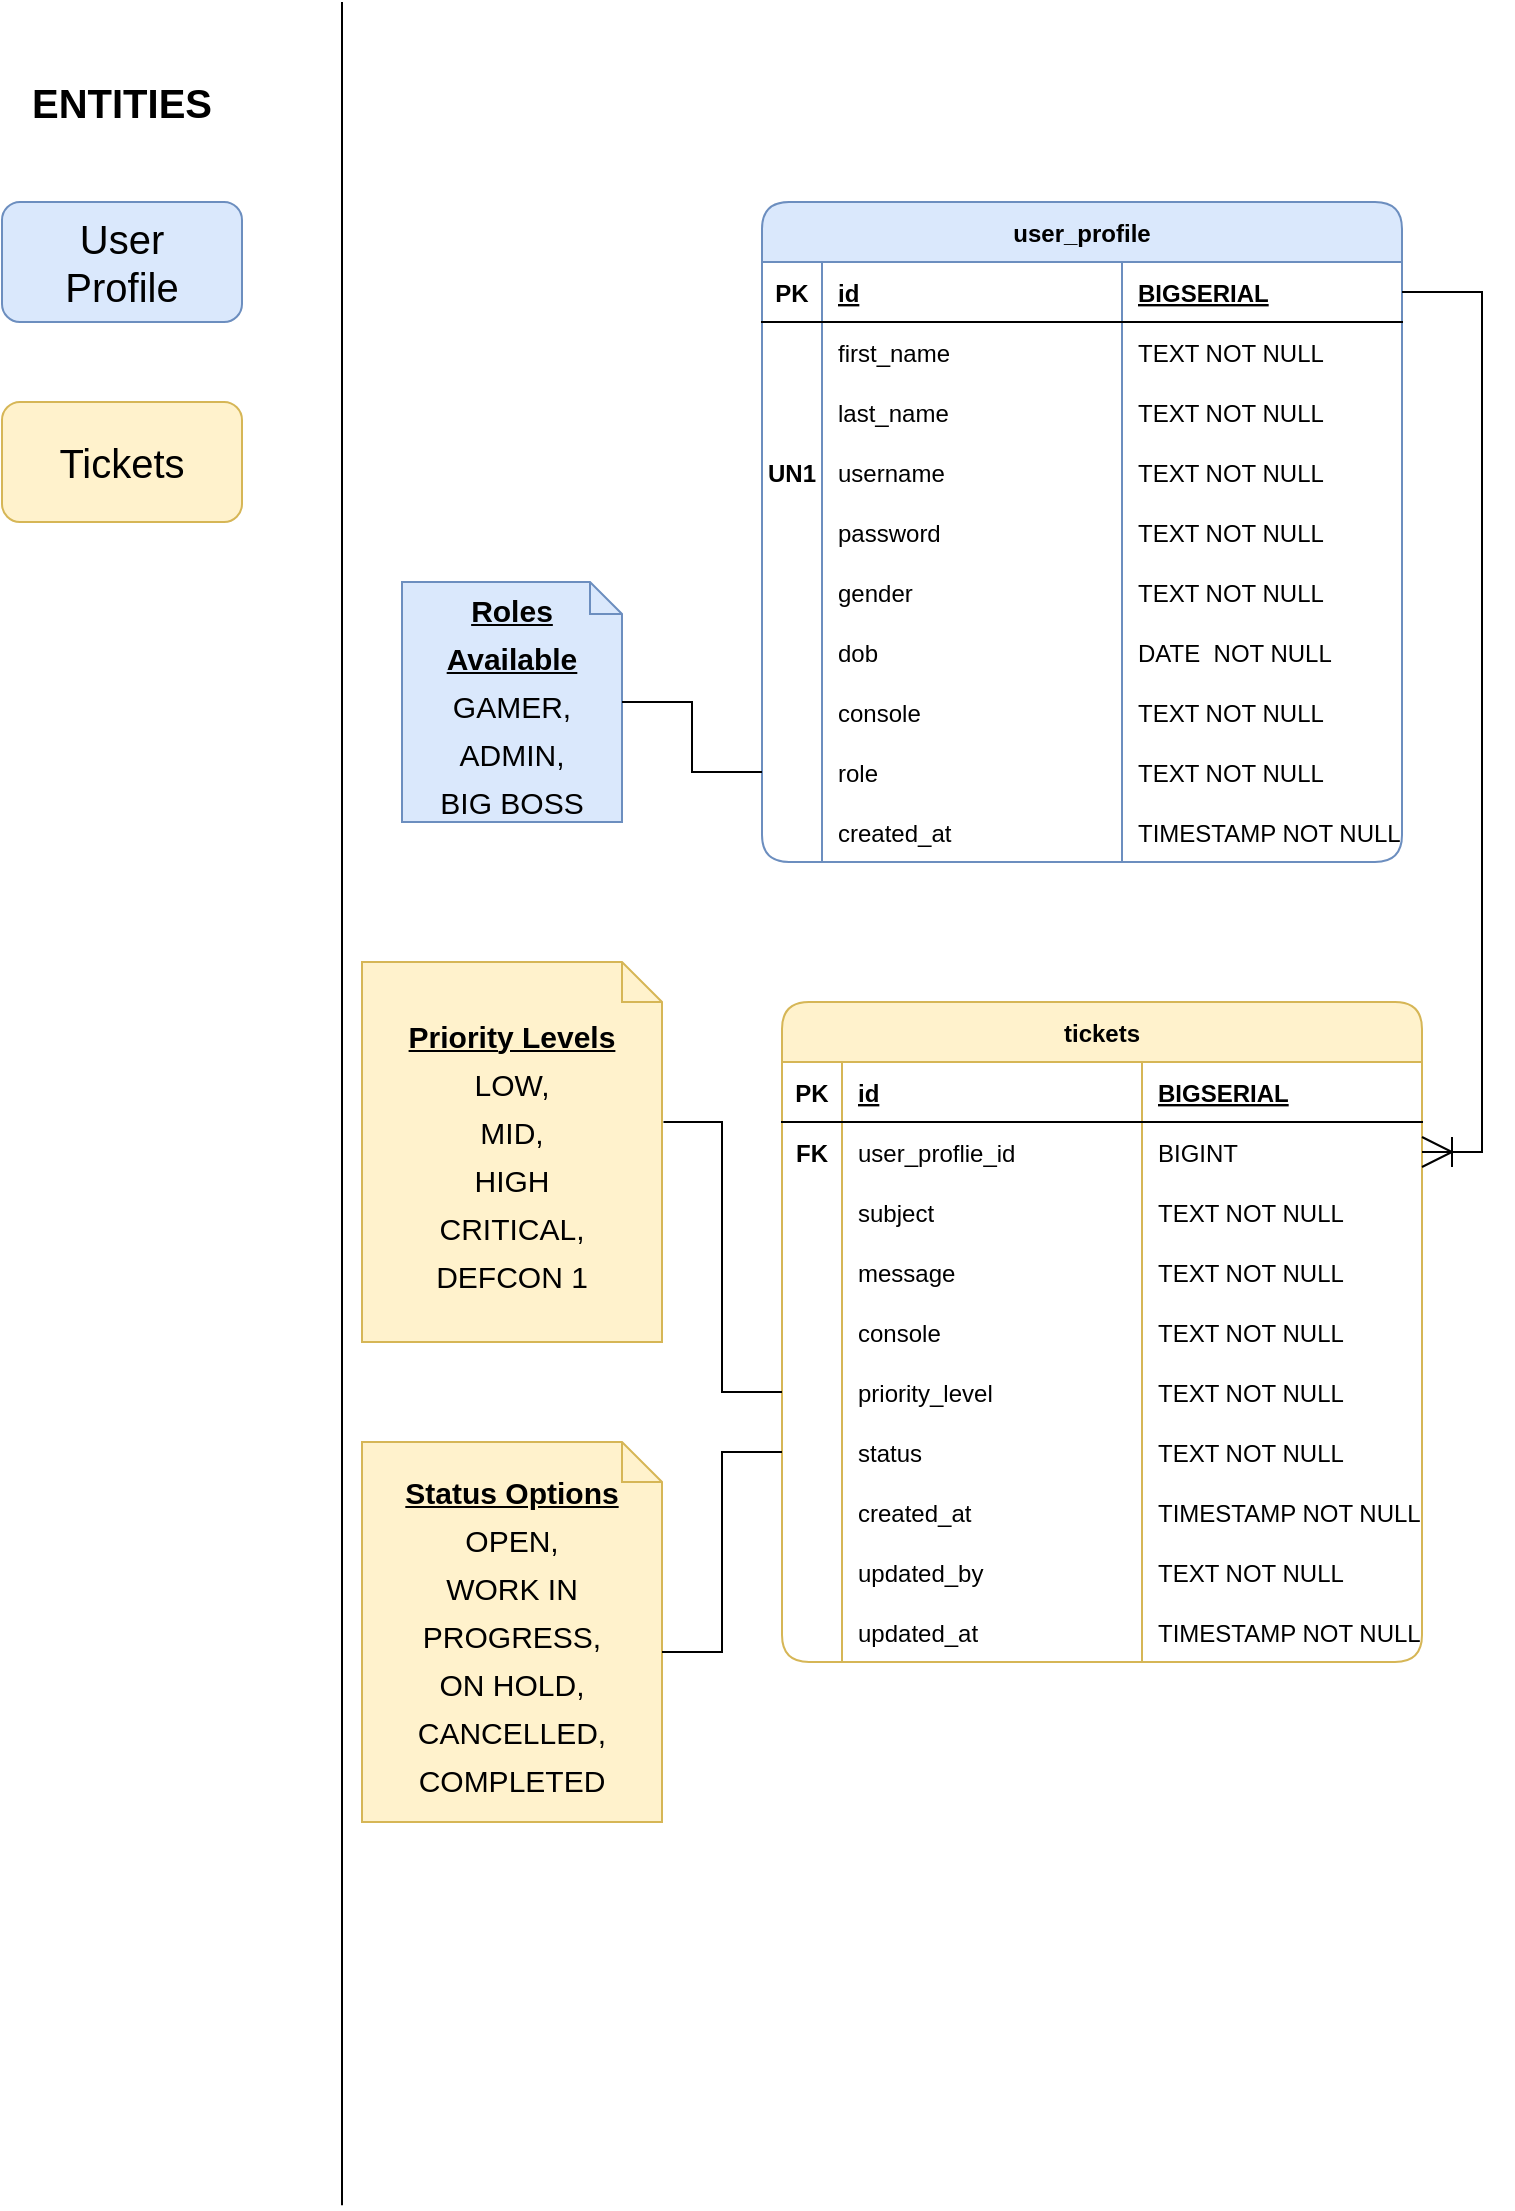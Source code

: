 <mxfile version="20.2.3" type="device"><diagram id="R2lEEEUBdFMjLlhIrx00" name="Page-1"><mxGraphModel dx="1038" dy="641" grid="1" gridSize="10" guides="1" tooltips="1" connect="1" arrows="1" fold="1" page="0" pageScale="1" pageWidth="850" pageHeight="1100" math="0" shadow="0" extFonts="Permanent Marker^https://fonts.googleapis.com/css?family=Permanent+Marker"><root><mxCell id="0"/><mxCell id="1" parent="0"/><mxCell id="s_osD4jcoMsh9Zp9_vfq-1" value="tickets" style="shape=table;startSize=30;container=1;collapsible=1;childLayout=tableLayout;fixedRows=1;rowLines=0;fontStyle=1;align=center;resizeLast=1;rounded=1;fillColor=#fff2cc;strokeColor=#d6b656;" vertex="1" parent="1"><mxGeometry x="420" y="560" width="320" height="330" as="geometry"/></mxCell><mxCell id="s_osD4jcoMsh9Zp9_vfq-2" value="" style="shape=tableRow;horizontal=0;startSize=0;swimlaneHead=0;swimlaneBody=0;fillColor=none;collapsible=0;dropTarget=0;points=[[0,0.5],[1,0.5]];portConstraint=eastwest;top=0;left=0;right=0;bottom=1;" vertex="1" parent="s_osD4jcoMsh9Zp9_vfq-1"><mxGeometry y="30" width="320" height="30" as="geometry"/></mxCell><mxCell id="s_osD4jcoMsh9Zp9_vfq-3" value="PK" style="shape=partialRectangle;connectable=0;fillColor=none;top=0;left=0;bottom=0;right=0;fontStyle=1;overflow=hidden;" vertex="1" parent="s_osD4jcoMsh9Zp9_vfq-2"><mxGeometry width="30" height="30" as="geometry"><mxRectangle width="30" height="30" as="alternateBounds"/></mxGeometry></mxCell><mxCell id="s_osD4jcoMsh9Zp9_vfq-4" value="id" style="shape=partialRectangle;connectable=0;fillColor=none;top=0;left=0;bottom=0;right=0;align=left;spacingLeft=6;fontStyle=5;overflow=hidden;" vertex="1" parent="s_osD4jcoMsh9Zp9_vfq-2"><mxGeometry x="30" width="150" height="30" as="geometry"><mxRectangle width="150" height="30" as="alternateBounds"/></mxGeometry></mxCell><mxCell id="s_osD4jcoMsh9Zp9_vfq-29" value="BIGSERIAL" style="shape=partialRectangle;connectable=0;fillColor=none;top=0;left=0;bottom=0;right=0;align=left;spacingLeft=6;fontStyle=5;overflow=hidden;" vertex="1" parent="s_osD4jcoMsh9Zp9_vfq-2"><mxGeometry x="180" width="140" height="30" as="geometry"><mxRectangle width="140" height="30" as="alternateBounds"/></mxGeometry></mxCell><mxCell id="s_osD4jcoMsh9Zp9_vfq-5" value="" style="shape=tableRow;horizontal=0;startSize=0;swimlaneHead=0;swimlaneBody=0;fillColor=none;collapsible=0;dropTarget=0;points=[[0,0.5],[1,0.5]];portConstraint=eastwest;top=0;left=0;right=0;bottom=0;" vertex="1" parent="s_osD4jcoMsh9Zp9_vfq-1"><mxGeometry y="60" width="320" height="30" as="geometry"/></mxCell><mxCell id="s_osD4jcoMsh9Zp9_vfq-6" value="FK" style="shape=partialRectangle;connectable=0;fillColor=none;top=0;left=0;bottom=0;right=0;editable=1;overflow=hidden;fontStyle=1" vertex="1" parent="s_osD4jcoMsh9Zp9_vfq-5"><mxGeometry width="30" height="30" as="geometry"><mxRectangle width="30" height="30" as="alternateBounds"/></mxGeometry></mxCell><mxCell id="s_osD4jcoMsh9Zp9_vfq-7" value="user_proflie_id" style="shape=partialRectangle;connectable=0;fillColor=none;top=0;left=0;bottom=0;right=0;align=left;spacingLeft=6;overflow=hidden;" vertex="1" parent="s_osD4jcoMsh9Zp9_vfq-5"><mxGeometry x="30" width="150" height="30" as="geometry"><mxRectangle width="150" height="30" as="alternateBounds"/></mxGeometry></mxCell><mxCell id="s_osD4jcoMsh9Zp9_vfq-30" value="BIGINT" style="shape=partialRectangle;connectable=0;fillColor=none;top=0;left=0;bottom=0;right=0;align=left;spacingLeft=6;overflow=hidden;" vertex="1" parent="s_osD4jcoMsh9Zp9_vfq-5"><mxGeometry x="180" width="140" height="30" as="geometry"><mxRectangle width="140" height="30" as="alternateBounds"/></mxGeometry></mxCell><mxCell id="s_osD4jcoMsh9Zp9_vfq-8" value="" style="shape=tableRow;horizontal=0;startSize=0;swimlaneHead=0;swimlaneBody=0;fillColor=none;collapsible=0;dropTarget=0;points=[[0,0.5],[1,0.5]];portConstraint=eastwest;top=0;left=0;right=0;bottom=0;" vertex="1" parent="s_osD4jcoMsh9Zp9_vfq-1"><mxGeometry y="90" width="320" height="30" as="geometry"/></mxCell><mxCell id="s_osD4jcoMsh9Zp9_vfq-9" value="" style="shape=partialRectangle;connectable=0;fillColor=none;top=0;left=0;bottom=0;right=0;editable=1;overflow=hidden;" vertex="1" parent="s_osD4jcoMsh9Zp9_vfq-8"><mxGeometry width="30" height="30" as="geometry"><mxRectangle width="30" height="30" as="alternateBounds"/></mxGeometry></mxCell><mxCell id="s_osD4jcoMsh9Zp9_vfq-10" value="subject" style="shape=partialRectangle;connectable=0;fillColor=none;top=0;left=0;bottom=0;right=0;align=left;spacingLeft=6;overflow=hidden;" vertex="1" parent="s_osD4jcoMsh9Zp9_vfq-8"><mxGeometry x="30" width="150" height="30" as="geometry"><mxRectangle width="150" height="30" as="alternateBounds"/></mxGeometry></mxCell><mxCell id="s_osD4jcoMsh9Zp9_vfq-31" value="TEXT NOT NULL" style="shape=partialRectangle;connectable=0;fillColor=none;top=0;left=0;bottom=0;right=0;align=left;spacingLeft=6;overflow=hidden;" vertex="1" parent="s_osD4jcoMsh9Zp9_vfq-8"><mxGeometry x="180" width="140" height="30" as="geometry"><mxRectangle width="140" height="30" as="alternateBounds"/></mxGeometry></mxCell><mxCell id="s_osD4jcoMsh9Zp9_vfq-83" style="shape=tableRow;horizontal=0;startSize=0;swimlaneHead=0;swimlaneBody=0;fillColor=none;collapsible=0;dropTarget=0;points=[[0,0.5],[1,0.5]];portConstraint=eastwest;top=0;left=0;right=0;bottom=0;" vertex="1" parent="s_osD4jcoMsh9Zp9_vfq-1"><mxGeometry y="120" width="320" height="30" as="geometry"/></mxCell><mxCell id="s_osD4jcoMsh9Zp9_vfq-84" style="shape=partialRectangle;connectable=0;fillColor=none;top=0;left=0;bottom=0;right=0;editable=1;overflow=hidden;" vertex="1" parent="s_osD4jcoMsh9Zp9_vfq-83"><mxGeometry width="30" height="30" as="geometry"><mxRectangle width="30" height="30" as="alternateBounds"/></mxGeometry></mxCell><mxCell id="s_osD4jcoMsh9Zp9_vfq-85" value="message    " style="shape=partialRectangle;connectable=0;fillColor=none;top=0;left=0;bottom=0;right=0;align=left;spacingLeft=6;overflow=hidden;" vertex="1" parent="s_osD4jcoMsh9Zp9_vfq-83"><mxGeometry x="30" width="150" height="30" as="geometry"><mxRectangle width="150" height="30" as="alternateBounds"/></mxGeometry></mxCell><mxCell id="s_osD4jcoMsh9Zp9_vfq-86" value="TEXT NOT NULL" style="shape=partialRectangle;connectable=0;fillColor=none;top=0;left=0;bottom=0;right=0;align=left;spacingLeft=6;overflow=hidden;" vertex="1" parent="s_osD4jcoMsh9Zp9_vfq-83"><mxGeometry x="180" width="140" height="30" as="geometry"><mxRectangle width="140" height="30" as="alternateBounds"/></mxGeometry></mxCell><mxCell id="s_osD4jcoMsh9Zp9_vfq-11" value="" style="shape=tableRow;horizontal=0;startSize=0;swimlaneHead=0;swimlaneBody=0;fillColor=none;collapsible=0;dropTarget=0;points=[[0,0.5],[1,0.5]];portConstraint=eastwest;top=0;left=0;right=0;bottom=0;" vertex="1" parent="s_osD4jcoMsh9Zp9_vfq-1"><mxGeometry y="150" width="320" height="30" as="geometry"/></mxCell><mxCell id="s_osD4jcoMsh9Zp9_vfq-12" value="" style="shape=partialRectangle;connectable=0;fillColor=none;top=0;left=0;bottom=0;right=0;editable=1;overflow=hidden;" vertex="1" parent="s_osD4jcoMsh9Zp9_vfq-11"><mxGeometry width="30" height="30" as="geometry"><mxRectangle width="30" height="30" as="alternateBounds"/></mxGeometry></mxCell><mxCell id="s_osD4jcoMsh9Zp9_vfq-13" value="console" style="shape=partialRectangle;connectable=0;fillColor=none;top=0;left=0;bottom=0;right=0;align=left;spacingLeft=6;overflow=hidden;" vertex="1" parent="s_osD4jcoMsh9Zp9_vfq-11"><mxGeometry x="30" width="150" height="30" as="geometry"><mxRectangle width="150" height="30" as="alternateBounds"/></mxGeometry></mxCell><mxCell id="s_osD4jcoMsh9Zp9_vfq-32" value="TEXT NOT NULL" style="shape=partialRectangle;connectable=0;fillColor=none;top=0;left=0;bottom=0;right=0;align=left;spacingLeft=6;overflow=hidden;" vertex="1" parent="s_osD4jcoMsh9Zp9_vfq-11"><mxGeometry x="180" width="140" height="30" as="geometry"><mxRectangle width="140" height="30" as="alternateBounds"/></mxGeometry></mxCell><mxCell id="s_osD4jcoMsh9Zp9_vfq-17" style="shape=tableRow;horizontal=0;startSize=0;swimlaneHead=0;swimlaneBody=0;fillColor=none;collapsible=0;dropTarget=0;points=[[0,0.5],[1,0.5]];portConstraint=eastwest;top=0;left=0;right=0;bottom=0;" vertex="1" parent="s_osD4jcoMsh9Zp9_vfq-1"><mxGeometry y="180" width="320" height="30" as="geometry"/></mxCell><mxCell id="s_osD4jcoMsh9Zp9_vfq-18" style="shape=partialRectangle;connectable=0;fillColor=none;top=0;left=0;bottom=0;right=0;editable=1;overflow=hidden;" vertex="1" parent="s_osD4jcoMsh9Zp9_vfq-17"><mxGeometry width="30" height="30" as="geometry"><mxRectangle width="30" height="30" as="alternateBounds"/></mxGeometry></mxCell><mxCell id="s_osD4jcoMsh9Zp9_vfq-19" value="priority_level" style="shape=partialRectangle;connectable=0;fillColor=none;top=0;left=0;bottom=0;right=0;align=left;spacingLeft=6;overflow=hidden;" vertex="1" parent="s_osD4jcoMsh9Zp9_vfq-17"><mxGeometry x="30" width="150" height="30" as="geometry"><mxRectangle width="150" height="30" as="alternateBounds"/></mxGeometry></mxCell><mxCell id="s_osD4jcoMsh9Zp9_vfq-33" value="TEXT NOT NULL" style="shape=partialRectangle;connectable=0;fillColor=none;top=0;left=0;bottom=0;right=0;align=left;spacingLeft=6;overflow=hidden;" vertex="1" parent="s_osD4jcoMsh9Zp9_vfq-17"><mxGeometry x="180" width="140" height="30" as="geometry"><mxRectangle width="140" height="30" as="alternateBounds"/></mxGeometry></mxCell><mxCell id="s_osD4jcoMsh9Zp9_vfq-20" style="shape=tableRow;horizontal=0;startSize=0;swimlaneHead=0;swimlaneBody=0;fillColor=none;collapsible=0;dropTarget=0;points=[[0,0.5],[1,0.5]];portConstraint=eastwest;top=0;left=0;right=0;bottom=0;" vertex="1" parent="s_osD4jcoMsh9Zp9_vfq-1"><mxGeometry y="210" width="320" height="30" as="geometry"/></mxCell><mxCell id="s_osD4jcoMsh9Zp9_vfq-21" style="shape=partialRectangle;connectable=0;fillColor=none;top=0;left=0;bottom=0;right=0;editable=1;overflow=hidden;" vertex="1" parent="s_osD4jcoMsh9Zp9_vfq-20"><mxGeometry width="30" height="30" as="geometry"><mxRectangle width="30" height="30" as="alternateBounds"/></mxGeometry></mxCell><mxCell id="s_osD4jcoMsh9Zp9_vfq-22" value="status" style="shape=partialRectangle;connectable=0;fillColor=none;top=0;left=0;bottom=0;right=0;align=left;spacingLeft=6;overflow=hidden;" vertex="1" parent="s_osD4jcoMsh9Zp9_vfq-20"><mxGeometry x="30" width="150" height="30" as="geometry"><mxRectangle width="150" height="30" as="alternateBounds"/></mxGeometry></mxCell><mxCell id="s_osD4jcoMsh9Zp9_vfq-34" value="TEXT NOT NULL" style="shape=partialRectangle;connectable=0;fillColor=none;top=0;left=0;bottom=0;right=0;align=left;spacingLeft=6;overflow=hidden;" vertex="1" parent="s_osD4jcoMsh9Zp9_vfq-20"><mxGeometry x="180" width="140" height="30" as="geometry"><mxRectangle width="140" height="30" as="alternateBounds"/></mxGeometry></mxCell><mxCell id="s_osD4jcoMsh9Zp9_vfq-23" style="shape=tableRow;horizontal=0;startSize=0;swimlaneHead=0;swimlaneBody=0;fillColor=none;collapsible=0;dropTarget=0;points=[[0,0.5],[1,0.5]];portConstraint=eastwest;top=0;left=0;right=0;bottom=0;" vertex="1" parent="s_osD4jcoMsh9Zp9_vfq-1"><mxGeometry y="240" width="320" height="30" as="geometry"/></mxCell><mxCell id="s_osD4jcoMsh9Zp9_vfq-24" style="shape=partialRectangle;connectable=0;fillColor=none;top=0;left=0;bottom=0;right=0;editable=1;overflow=hidden;" vertex="1" parent="s_osD4jcoMsh9Zp9_vfq-23"><mxGeometry width="30" height="30" as="geometry"><mxRectangle width="30" height="30" as="alternateBounds"/></mxGeometry></mxCell><mxCell id="s_osD4jcoMsh9Zp9_vfq-25" value="created_at" style="shape=partialRectangle;connectable=0;fillColor=none;top=0;left=0;bottom=0;right=0;align=left;spacingLeft=6;overflow=hidden;" vertex="1" parent="s_osD4jcoMsh9Zp9_vfq-23"><mxGeometry x="30" width="150" height="30" as="geometry"><mxRectangle width="150" height="30" as="alternateBounds"/></mxGeometry></mxCell><mxCell id="s_osD4jcoMsh9Zp9_vfq-35" value="TIMESTAMP NOT NULL" style="shape=partialRectangle;connectable=0;fillColor=none;top=0;left=0;bottom=0;right=0;align=left;spacingLeft=6;overflow=hidden;" vertex="1" parent="s_osD4jcoMsh9Zp9_vfq-23"><mxGeometry x="180" width="140" height="30" as="geometry"><mxRectangle width="140" height="30" as="alternateBounds"/></mxGeometry></mxCell><mxCell id="s_osD4jcoMsh9Zp9_vfq-26" style="shape=tableRow;horizontal=0;startSize=0;swimlaneHead=0;swimlaneBody=0;fillColor=none;collapsible=0;dropTarget=0;points=[[0,0.5],[1,0.5]];portConstraint=eastwest;top=0;left=0;right=0;bottom=0;" vertex="1" parent="s_osD4jcoMsh9Zp9_vfq-1"><mxGeometry y="270" width="320" height="30" as="geometry"/></mxCell><mxCell id="s_osD4jcoMsh9Zp9_vfq-27" style="shape=partialRectangle;connectable=0;fillColor=none;top=0;left=0;bottom=0;right=0;editable=1;overflow=hidden;" vertex="1" parent="s_osD4jcoMsh9Zp9_vfq-26"><mxGeometry width="30" height="30" as="geometry"><mxRectangle width="30" height="30" as="alternateBounds"/></mxGeometry></mxCell><mxCell id="s_osD4jcoMsh9Zp9_vfq-28" value="updated_by" style="shape=partialRectangle;connectable=0;fillColor=none;top=0;left=0;bottom=0;right=0;align=left;spacingLeft=6;overflow=hidden;" vertex="1" parent="s_osD4jcoMsh9Zp9_vfq-26"><mxGeometry x="30" width="150" height="30" as="geometry"><mxRectangle width="150" height="30" as="alternateBounds"/></mxGeometry></mxCell><mxCell id="s_osD4jcoMsh9Zp9_vfq-36" value="TEXT NOT NULL" style="shape=partialRectangle;connectable=0;fillColor=none;top=0;left=0;bottom=0;right=0;align=left;spacingLeft=6;overflow=hidden;" vertex="1" parent="s_osD4jcoMsh9Zp9_vfq-26"><mxGeometry x="180" width="140" height="30" as="geometry"><mxRectangle width="140" height="30" as="alternateBounds"/></mxGeometry></mxCell><mxCell id="s_osD4jcoMsh9Zp9_vfq-79" style="shape=tableRow;horizontal=0;startSize=0;swimlaneHead=0;swimlaneBody=0;fillColor=none;collapsible=0;dropTarget=0;points=[[0,0.5],[1,0.5]];portConstraint=eastwest;top=0;left=0;right=0;bottom=0;" vertex="1" parent="s_osD4jcoMsh9Zp9_vfq-1"><mxGeometry y="300" width="320" height="30" as="geometry"/></mxCell><mxCell id="s_osD4jcoMsh9Zp9_vfq-80" style="shape=partialRectangle;connectable=0;fillColor=none;top=0;left=0;bottom=0;right=0;editable=1;overflow=hidden;" vertex="1" parent="s_osD4jcoMsh9Zp9_vfq-79"><mxGeometry width="30" height="30" as="geometry"><mxRectangle width="30" height="30" as="alternateBounds"/></mxGeometry></mxCell><mxCell id="s_osD4jcoMsh9Zp9_vfq-81" value="updated_at" style="shape=partialRectangle;connectable=0;fillColor=none;top=0;left=0;bottom=0;right=0;align=left;spacingLeft=6;overflow=hidden;" vertex="1" parent="s_osD4jcoMsh9Zp9_vfq-79"><mxGeometry x="30" width="150" height="30" as="geometry"><mxRectangle width="150" height="30" as="alternateBounds"/></mxGeometry></mxCell><mxCell id="s_osD4jcoMsh9Zp9_vfq-82" value="TIMESTAMP NOT NULL" style="shape=partialRectangle;connectable=0;fillColor=none;top=0;left=0;bottom=0;right=0;align=left;spacingLeft=6;overflow=hidden;" vertex="1" parent="s_osD4jcoMsh9Zp9_vfq-79"><mxGeometry x="180" width="140" height="30" as="geometry"><mxRectangle width="140" height="30" as="alternateBounds"/></mxGeometry></mxCell><mxCell id="s_osD4jcoMsh9Zp9_vfq-14" value="ENTITIES" style="text;html=1;strokeColor=none;fillColor=none;align=center;verticalAlign=middle;whiteSpace=wrap;rounded=0;fontStyle=1;fontSize=20;" vertex="1" parent="1"><mxGeometry x="60" y="100" width="60" height="20" as="geometry"/></mxCell><mxCell id="s_osD4jcoMsh9Zp9_vfq-15" value="User&lt;br&gt;Profile" style="rounded=1;whiteSpace=wrap;html=1;fontSize=20;fillColor=#dae8fc;strokeColor=#6c8ebf;" vertex="1" parent="1"><mxGeometry x="30" y="160" width="120" height="60" as="geometry"/></mxCell><mxCell id="s_osD4jcoMsh9Zp9_vfq-16" value="Tickets" style="rounded=1;whiteSpace=wrap;html=1;fontSize=20;fillColor=#fff2cc;strokeColor=#d6b656;" vertex="1" parent="1"><mxGeometry x="30" y="260" width="120" height="60" as="geometry"/></mxCell><mxCell id="s_osD4jcoMsh9Zp9_vfq-38" value="" style="endArrow=none;html=1;rounded=0;fontSize=20;" edge="1" parent="1"><mxGeometry width="50" height="50" relative="1" as="geometry"><mxPoint x="200" y="1161.6" as="sourcePoint"/><mxPoint x="200" y="60" as="targetPoint"/></mxGeometry></mxCell><mxCell id="s_osD4jcoMsh9Zp9_vfq-39" value="user_profile" style="shape=table;startSize=30;container=1;collapsible=1;childLayout=tableLayout;fixedRows=1;rowLines=0;fontStyle=1;align=center;resizeLast=1;rounded=1;fillColor=#dae8fc;strokeColor=#6c8ebf;" vertex="1" parent="1"><mxGeometry x="410" y="160" width="320" height="330" as="geometry"/></mxCell><mxCell id="s_osD4jcoMsh9Zp9_vfq-40" value="" style="shape=tableRow;horizontal=0;startSize=0;swimlaneHead=0;swimlaneBody=0;fillColor=none;collapsible=0;dropTarget=0;points=[[0,0.5],[1,0.5]];portConstraint=eastwest;top=0;left=0;right=0;bottom=1;" vertex="1" parent="s_osD4jcoMsh9Zp9_vfq-39"><mxGeometry y="30" width="320" height="30" as="geometry"/></mxCell><mxCell id="s_osD4jcoMsh9Zp9_vfq-41" value="PK" style="shape=partialRectangle;connectable=0;fillColor=none;top=0;left=0;bottom=0;right=0;fontStyle=1;overflow=hidden;" vertex="1" parent="s_osD4jcoMsh9Zp9_vfq-40"><mxGeometry width="30" height="30" as="geometry"><mxRectangle width="30" height="30" as="alternateBounds"/></mxGeometry></mxCell><mxCell id="s_osD4jcoMsh9Zp9_vfq-42" value="id" style="shape=partialRectangle;connectable=0;fillColor=none;top=0;left=0;bottom=0;right=0;align=left;spacingLeft=6;fontStyle=5;overflow=hidden;" vertex="1" parent="s_osD4jcoMsh9Zp9_vfq-40"><mxGeometry x="30" width="150" height="30" as="geometry"><mxRectangle width="150" height="30" as="alternateBounds"/></mxGeometry></mxCell><mxCell id="s_osD4jcoMsh9Zp9_vfq-43" value="BIGSERIAL" style="shape=partialRectangle;connectable=0;fillColor=none;top=0;left=0;bottom=0;right=0;align=left;spacingLeft=6;fontStyle=5;overflow=hidden;" vertex="1" parent="s_osD4jcoMsh9Zp9_vfq-40"><mxGeometry x="180" width="140" height="30" as="geometry"><mxRectangle width="140" height="30" as="alternateBounds"/></mxGeometry></mxCell><mxCell id="s_osD4jcoMsh9Zp9_vfq-44" value="" style="shape=tableRow;horizontal=0;startSize=0;swimlaneHead=0;swimlaneBody=0;fillColor=none;collapsible=0;dropTarget=0;points=[[0,0.5],[1,0.5]];portConstraint=eastwest;top=0;left=0;right=0;bottom=0;" vertex="1" parent="s_osD4jcoMsh9Zp9_vfq-39"><mxGeometry y="60" width="320" height="30" as="geometry"/></mxCell><mxCell id="s_osD4jcoMsh9Zp9_vfq-45" value="" style="shape=partialRectangle;connectable=0;fillColor=none;top=0;left=0;bottom=0;right=0;editable=1;overflow=hidden;" vertex="1" parent="s_osD4jcoMsh9Zp9_vfq-44"><mxGeometry width="30" height="30" as="geometry"><mxRectangle width="30" height="30" as="alternateBounds"/></mxGeometry></mxCell><mxCell id="s_osD4jcoMsh9Zp9_vfq-46" value="first_name" style="shape=partialRectangle;connectable=0;fillColor=none;top=0;left=0;bottom=0;right=0;align=left;spacingLeft=6;overflow=hidden;" vertex="1" parent="s_osD4jcoMsh9Zp9_vfq-44"><mxGeometry x="30" width="150" height="30" as="geometry"><mxRectangle width="150" height="30" as="alternateBounds"/></mxGeometry></mxCell><mxCell id="s_osD4jcoMsh9Zp9_vfq-47" value="TEXT NOT NULL" style="shape=partialRectangle;connectable=0;fillColor=none;top=0;left=0;bottom=0;right=0;align=left;spacingLeft=6;overflow=hidden;" vertex="1" parent="s_osD4jcoMsh9Zp9_vfq-44"><mxGeometry x="180" width="140" height="30" as="geometry"><mxRectangle width="140" height="30" as="alternateBounds"/></mxGeometry></mxCell><mxCell id="s_osD4jcoMsh9Zp9_vfq-48" value="" style="shape=tableRow;horizontal=0;startSize=0;swimlaneHead=0;swimlaneBody=0;fillColor=none;collapsible=0;dropTarget=0;points=[[0,0.5],[1,0.5]];portConstraint=eastwest;top=0;left=0;right=0;bottom=0;" vertex="1" parent="s_osD4jcoMsh9Zp9_vfq-39"><mxGeometry y="90" width="320" height="30" as="geometry"/></mxCell><mxCell id="s_osD4jcoMsh9Zp9_vfq-49" value="" style="shape=partialRectangle;connectable=0;fillColor=none;top=0;left=0;bottom=0;right=0;editable=1;overflow=hidden;" vertex="1" parent="s_osD4jcoMsh9Zp9_vfq-48"><mxGeometry width="30" height="30" as="geometry"><mxRectangle width="30" height="30" as="alternateBounds"/></mxGeometry></mxCell><mxCell id="s_osD4jcoMsh9Zp9_vfq-50" value="last_name" style="shape=partialRectangle;connectable=0;fillColor=none;top=0;left=0;bottom=0;right=0;align=left;spacingLeft=6;overflow=hidden;" vertex="1" parent="s_osD4jcoMsh9Zp9_vfq-48"><mxGeometry x="30" width="150" height="30" as="geometry"><mxRectangle width="150" height="30" as="alternateBounds"/></mxGeometry></mxCell><mxCell id="s_osD4jcoMsh9Zp9_vfq-51" value="TEXT NOT NULL" style="shape=partialRectangle;connectable=0;fillColor=none;top=0;left=0;bottom=0;right=0;align=left;spacingLeft=6;overflow=hidden;" vertex="1" parent="s_osD4jcoMsh9Zp9_vfq-48"><mxGeometry x="180" width="140" height="30" as="geometry"><mxRectangle width="140" height="30" as="alternateBounds"/></mxGeometry></mxCell><mxCell id="s_osD4jcoMsh9Zp9_vfq-52" value="" style="shape=tableRow;horizontal=0;startSize=0;swimlaneHead=0;swimlaneBody=0;fillColor=none;collapsible=0;dropTarget=0;points=[[0,0.5],[1,0.5]];portConstraint=eastwest;top=0;left=0;right=0;bottom=0;" vertex="1" parent="s_osD4jcoMsh9Zp9_vfq-39"><mxGeometry y="120" width="320" height="30" as="geometry"/></mxCell><mxCell id="s_osD4jcoMsh9Zp9_vfq-53" value="UN1" style="shape=partialRectangle;connectable=0;fillColor=none;top=0;left=0;bottom=0;right=0;editable=1;overflow=hidden;fontStyle=1" vertex="1" parent="s_osD4jcoMsh9Zp9_vfq-52"><mxGeometry width="30" height="30" as="geometry"><mxRectangle width="30" height="30" as="alternateBounds"/></mxGeometry></mxCell><mxCell id="s_osD4jcoMsh9Zp9_vfq-54" value="username" style="shape=partialRectangle;connectable=0;fillColor=none;top=0;left=0;bottom=0;right=0;align=left;spacingLeft=6;overflow=hidden;" vertex="1" parent="s_osD4jcoMsh9Zp9_vfq-52"><mxGeometry x="30" width="150" height="30" as="geometry"><mxRectangle width="150" height="30" as="alternateBounds"/></mxGeometry></mxCell><mxCell id="s_osD4jcoMsh9Zp9_vfq-55" value="TEXT NOT NULL" style="shape=partialRectangle;connectable=0;fillColor=none;top=0;left=0;bottom=0;right=0;align=left;spacingLeft=6;overflow=hidden;" vertex="1" parent="s_osD4jcoMsh9Zp9_vfq-52"><mxGeometry x="180" width="140" height="30" as="geometry"><mxRectangle width="140" height="30" as="alternateBounds"/></mxGeometry></mxCell><mxCell id="s_osD4jcoMsh9Zp9_vfq-56" style="shape=tableRow;horizontal=0;startSize=0;swimlaneHead=0;swimlaneBody=0;fillColor=none;collapsible=0;dropTarget=0;points=[[0,0.5],[1,0.5]];portConstraint=eastwest;top=0;left=0;right=0;bottom=0;" vertex="1" parent="s_osD4jcoMsh9Zp9_vfq-39"><mxGeometry y="150" width="320" height="30" as="geometry"/></mxCell><mxCell id="s_osD4jcoMsh9Zp9_vfq-57" style="shape=partialRectangle;connectable=0;fillColor=none;top=0;left=0;bottom=0;right=0;editable=1;overflow=hidden;" vertex="1" parent="s_osD4jcoMsh9Zp9_vfq-56"><mxGeometry width="30" height="30" as="geometry"><mxRectangle width="30" height="30" as="alternateBounds"/></mxGeometry></mxCell><mxCell id="s_osD4jcoMsh9Zp9_vfq-58" value="password" style="shape=partialRectangle;connectable=0;fillColor=none;top=0;left=0;bottom=0;right=0;align=left;spacingLeft=6;overflow=hidden;" vertex="1" parent="s_osD4jcoMsh9Zp9_vfq-56"><mxGeometry x="30" width="150" height="30" as="geometry"><mxRectangle width="150" height="30" as="alternateBounds"/></mxGeometry></mxCell><mxCell id="s_osD4jcoMsh9Zp9_vfq-59" value="TEXT NOT NULL" style="shape=partialRectangle;connectable=0;fillColor=none;top=0;left=0;bottom=0;right=0;align=left;spacingLeft=6;overflow=hidden;" vertex="1" parent="s_osD4jcoMsh9Zp9_vfq-56"><mxGeometry x="180" width="140" height="30" as="geometry"><mxRectangle width="140" height="30" as="alternateBounds"/></mxGeometry></mxCell><mxCell id="s_osD4jcoMsh9Zp9_vfq-60" style="shape=tableRow;horizontal=0;startSize=0;swimlaneHead=0;swimlaneBody=0;fillColor=none;collapsible=0;dropTarget=0;points=[[0,0.5],[1,0.5]];portConstraint=eastwest;top=0;left=0;right=0;bottom=0;" vertex="1" parent="s_osD4jcoMsh9Zp9_vfq-39"><mxGeometry y="180" width="320" height="30" as="geometry"/></mxCell><mxCell id="s_osD4jcoMsh9Zp9_vfq-61" style="shape=partialRectangle;connectable=0;fillColor=none;top=0;left=0;bottom=0;right=0;editable=1;overflow=hidden;" vertex="1" parent="s_osD4jcoMsh9Zp9_vfq-60"><mxGeometry width="30" height="30" as="geometry"><mxRectangle width="30" height="30" as="alternateBounds"/></mxGeometry></mxCell><mxCell id="s_osD4jcoMsh9Zp9_vfq-62" value="gender" style="shape=partialRectangle;connectable=0;fillColor=none;top=0;left=0;bottom=0;right=0;align=left;spacingLeft=6;overflow=hidden;" vertex="1" parent="s_osD4jcoMsh9Zp9_vfq-60"><mxGeometry x="30" width="150" height="30" as="geometry"><mxRectangle width="150" height="30" as="alternateBounds"/></mxGeometry></mxCell><mxCell id="s_osD4jcoMsh9Zp9_vfq-63" value="TEXT NOT NULL" style="shape=partialRectangle;connectable=0;fillColor=none;top=0;left=0;bottom=0;right=0;align=left;spacingLeft=6;overflow=hidden;" vertex="1" parent="s_osD4jcoMsh9Zp9_vfq-60"><mxGeometry x="180" width="140" height="30" as="geometry"><mxRectangle width="140" height="30" as="alternateBounds"/></mxGeometry></mxCell><mxCell id="s_osD4jcoMsh9Zp9_vfq-64" style="shape=tableRow;horizontal=0;startSize=0;swimlaneHead=0;swimlaneBody=0;fillColor=none;collapsible=0;dropTarget=0;points=[[0,0.5],[1,0.5]];portConstraint=eastwest;top=0;left=0;right=0;bottom=0;" vertex="1" parent="s_osD4jcoMsh9Zp9_vfq-39"><mxGeometry y="210" width="320" height="30" as="geometry"/></mxCell><mxCell id="s_osD4jcoMsh9Zp9_vfq-65" style="shape=partialRectangle;connectable=0;fillColor=none;top=0;left=0;bottom=0;right=0;editable=1;overflow=hidden;" vertex="1" parent="s_osD4jcoMsh9Zp9_vfq-64"><mxGeometry width="30" height="30" as="geometry"><mxRectangle width="30" height="30" as="alternateBounds"/></mxGeometry></mxCell><mxCell id="s_osD4jcoMsh9Zp9_vfq-66" value="dob" style="shape=partialRectangle;connectable=0;fillColor=none;top=0;left=0;bottom=0;right=0;align=left;spacingLeft=6;overflow=hidden;" vertex="1" parent="s_osD4jcoMsh9Zp9_vfq-64"><mxGeometry x="30" width="150" height="30" as="geometry"><mxRectangle width="150" height="30" as="alternateBounds"/></mxGeometry></mxCell><mxCell id="s_osD4jcoMsh9Zp9_vfq-67" value="DATE  NOT NULL" style="shape=partialRectangle;connectable=0;fillColor=none;top=0;left=0;bottom=0;right=0;align=left;spacingLeft=6;overflow=hidden;" vertex="1" parent="s_osD4jcoMsh9Zp9_vfq-64"><mxGeometry x="180" width="140" height="30" as="geometry"><mxRectangle width="140" height="30" as="alternateBounds"/></mxGeometry></mxCell><mxCell id="s_osD4jcoMsh9Zp9_vfq-87" style="shape=tableRow;horizontal=0;startSize=0;swimlaneHead=0;swimlaneBody=0;fillColor=none;collapsible=0;dropTarget=0;points=[[0,0.5],[1,0.5]];portConstraint=eastwest;top=0;left=0;right=0;bottom=0;" vertex="1" parent="s_osD4jcoMsh9Zp9_vfq-39"><mxGeometry y="240" width="320" height="30" as="geometry"/></mxCell><mxCell id="s_osD4jcoMsh9Zp9_vfq-88" style="shape=partialRectangle;connectable=0;fillColor=none;top=0;left=0;bottom=0;right=0;editable=1;overflow=hidden;" vertex="1" parent="s_osD4jcoMsh9Zp9_vfq-87"><mxGeometry width="30" height="30" as="geometry"><mxRectangle width="30" height="30" as="alternateBounds"/></mxGeometry></mxCell><mxCell id="s_osD4jcoMsh9Zp9_vfq-89" value="console" style="shape=partialRectangle;connectable=0;fillColor=none;top=0;left=0;bottom=0;right=0;align=left;spacingLeft=6;overflow=hidden;" vertex="1" parent="s_osD4jcoMsh9Zp9_vfq-87"><mxGeometry x="30" width="150" height="30" as="geometry"><mxRectangle width="150" height="30" as="alternateBounds"/></mxGeometry></mxCell><mxCell id="s_osD4jcoMsh9Zp9_vfq-90" value="TEXT NOT NULL" style="shape=partialRectangle;connectable=0;fillColor=none;top=0;left=0;bottom=0;right=0;align=left;spacingLeft=6;overflow=hidden;" vertex="1" parent="s_osD4jcoMsh9Zp9_vfq-87"><mxGeometry x="180" width="140" height="30" as="geometry"><mxRectangle width="140" height="30" as="alternateBounds"/></mxGeometry></mxCell><mxCell id="s_osD4jcoMsh9Zp9_vfq-68" style="shape=tableRow;horizontal=0;startSize=0;swimlaneHead=0;swimlaneBody=0;fillColor=none;collapsible=0;dropTarget=0;points=[[0,0.5],[1,0.5]];portConstraint=eastwest;top=0;left=0;right=0;bottom=0;" vertex="1" parent="s_osD4jcoMsh9Zp9_vfq-39"><mxGeometry y="270" width="320" height="30" as="geometry"/></mxCell><mxCell id="s_osD4jcoMsh9Zp9_vfq-69" style="shape=partialRectangle;connectable=0;fillColor=none;top=0;left=0;bottom=0;right=0;editable=1;overflow=hidden;" vertex="1" parent="s_osD4jcoMsh9Zp9_vfq-68"><mxGeometry width="30" height="30" as="geometry"><mxRectangle width="30" height="30" as="alternateBounds"/></mxGeometry></mxCell><mxCell id="s_osD4jcoMsh9Zp9_vfq-70" value="role" style="shape=partialRectangle;connectable=0;fillColor=none;top=0;left=0;bottom=0;right=0;align=left;spacingLeft=6;overflow=hidden;" vertex="1" parent="s_osD4jcoMsh9Zp9_vfq-68"><mxGeometry x="30" width="150" height="30" as="geometry"><mxRectangle width="150" height="30" as="alternateBounds"/></mxGeometry></mxCell><mxCell id="s_osD4jcoMsh9Zp9_vfq-71" value="TEXT NOT NULL" style="shape=partialRectangle;connectable=0;fillColor=none;top=0;left=0;bottom=0;right=0;align=left;spacingLeft=6;overflow=hidden;" vertex="1" parent="s_osD4jcoMsh9Zp9_vfq-68"><mxGeometry x="180" width="140" height="30" as="geometry"><mxRectangle width="140" height="30" as="alternateBounds"/></mxGeometry></mxCell><mxCell id="s_osD4jcoMsh9Zp9_vfq-73" style="shape=tableRow;horizontal=0;startSize=0;swimlaneHead=0;swimlaneBody=0;fillColor=none;collapsible=0;dropTarget=0;points=[[0,0.5],[1,0.5]];portConstraint=eastwest;top=0;left=0;right=0;bottom=0;" vertex="1" parent="s_osD4jcoMsh9Zp9_vfq-39"><mxGeometry y="300" width="320" height="30" as="geometry"/></mxCell><mxCell id="s_osD4jcoMsh9Zp9_vfq-74" style="shape=partialRectangle;connectable=0;fillColor=none;top=0;left=0;bottom=0;right=0;editable=1;overflow=hidden;" vertex="1" parent="s_osD4jcoMsh9Zp9_vfq-73"><mxGeometry width="30" height="30" as="geometry"><mxRectangle width="30" height="30" as="alternateBounds"/></mxGeometry></mxCell><mxCell id="s_osD4jcoMsh9Zp9_vfq-75" value="created_at" style="shape=partialRectangle;connectable=0;fillColor=none;top=0;left=0;bottom=0;right=0;align=left;spacingLeft=6;overflow=hidden;" vertex="1" parent="s_osD4jcoMsh9Zp9_vfq-73"><mxGeometry x="30" width="150" height="30" as="geometry"><mxRectangle width="150" height="30" as="alternateBounds"/></mxGeometry></mxCell><mxCell id="s_osD4jcoMsh9Zp9_vfq-76" value="TIMESTAMP NOT NULL" style="shape=partialRectangle;connectable=0;fillColor=none;top=0;left=0;bottom=0;right=0;align=left;spacingLeft=6;overflow=hidden;" vertex="1" parent="s_osD4jcoMsh9Zp9_vfq-73"><mxGeometry x="180" width="140" height="30" as="geometry"><mxRectangle width="140" height="30" as="alternateBounds"/></mxGeometry></mxCell><mxCell id="s_osD4jcoMsh9Zp9_vfq-72" style="edgeStyle=orthogonalEdgeStyle;rounded=0;orthogonalLoop=1;jettySize=auto;html=1;exitX=1;exitY=0.5;exitDx=0;exitDy=0;entryX=1;entryY=0.5;entryDx=0;entryDy=0;fontSize=20;endArrow=ERoneToMany;endFill=0;endSize=13;" edge="1" parent="1" source="s_osD4jcoMsh9Zp9_vfq-40" target="s_osD4jcoMsh9Zp9_vfq-5"><mxGeometry relative="1" as="geometry"/></mxCell><mxCell id="s_osD4jcoMsh9Zp9_vfq-77" value="&lt;font style=&quot;font-size: 15px;&quot;&gt;&lt;b&gt;&lt;u&gt;Roles Available&lt;/u&gt;&lt;/b&gt;&lt;br&gt;GAMER,&lt;br&gt;ADMIN,&lt;br&gt;BIG BOSS&lt;/font&gt;" style="shape=note;size=16;whiteSpace=wrap;html=1;rounded=1;fontSize=20;fillColor=#dae8fc;strokeColor=#6c8ebf;" vertex="1" parent="1"><mxGeometry x="230" y="350" width="110" height="120" as="geometry"/></mxCell><mxCell id="s_osD4jcoMsh9Zp9_vfq-78" style="edgeStyle=orthogonalEdgeStyle;rounded=0;orthogonalLoop=1;jettySize=auto;html=1;exitX=0;exitY=0.5;exitDx=0;exitDy=0;fontSize=15;endArrow=none;endFill=0;endSize=13;" edge="1" parent="1" source="s_osD4jcoMsh9Zp9_vfq-68" target="s_osD4jcoMsh9Zp9_vfq-77"><mxGeometry relative="1" as="geometry"/></mxCell><mxCell id="s_osD4jcoMsh9Zp9_vfq-91" value="&lt;font style=&quot;font-size: 15px;&quot;&gt;&lt;b&gt;&lt;u&gt;Status Options&lt;/u&gt;&lt;/b&gt;&lt;br&gt;OPEN,&lt;br&gt;WORK IN PROGRESS,&lt;br&gt;ON HOLD,&lt;br&gt;CANCELLED,&lt;br&gt;COMPLETED&lt;br&gt;&lt;/font&gt;" style="shape=note;size=20;whiteSpace=wrap;html=1;rounded=1;fontSize=20;fillColor=#fff2cc;strokeColor=#d6b656;" vertex="1" parent="1"><mxGeometry x="210" y="780" width="150" height="190" as="geometry"/></mxCell><mxCell id="s_osD4jcoMsh9Zp9_vfq-92" style="edgeStyle=orthogonalEdgeStyle;rounded=0;orthogonalLoop=1;jettySize=auto;html=1;exitX=0;exitY=0.5;exitDx=0;exitDy=0;entryX=0;entryY=0;entryDx=150;entryDy=105;entryPerimeter=0;fontSize=15;endArrow=none;endFill=0;endSize=13;" edge="1" parent="1" source="s_osD4jcoMsh9Zp9_vfq-20" target="s_osD4jcoMsh9Zp9_vfq-91"><mxGeometry relative="1" as="geometry"/></mxCell><mxCell id="s_osD4jcoMsh9Zp9_vfq-93" value="&lt;font style=&quot;font-size: 15px;&quot;&gt;&lt;b&gt;&lt;u&gt;Priority Levels&lt;/u&gt;&lt;/b&gt;&lt;br&gt;LOW,&lt;br&gt;MID,&lt;br&gt;HIGH &lt;br&gt;CRITICAL,&lt;br&gt;DEFCON 1&lt;br&gt;&lt;/font&gt;" style="shape=note;size=20;whiteSpace=wrap;html=1;rounded=1;fontSize=20;fillColor=#fff2cc;strokeColor=#d6b656;" vertex="1" parent="1"><mxGeometry x="210" y="540" width="150" height="190" as="geometry"/></mxCell><mxCell id="s_osD4jcoMsh9Zp9_vfq-94" style="edgeStyle=orthogonalEdgeStyle;rounded=0;orthogonalLoop=1;jettySize=auto;html=1;exitX=0;exitY=0.5;exitDx=0;exitDy=0;entryX=1.005;entryY=0.421;entryDx=0;entryDy=0;entryPerimeter=0;fontSize=15;endArrow=none;endFill=0;endSize=13;" edge="1" parent="1" source="s_osD4jcoMsh9Zp9_vfq-17" target="s_osD4jcoMsh9Zp9_vfq-93"><mxGeometry relative="1" as="geometry"/></mxCell></root></mxGraphModel></diagram></mxfile>